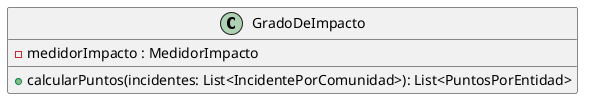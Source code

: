 @startuml
'https://plantuml.com/class-diagram

class GradoDeImpacto{
 - medidorImpacto : MedidorImpacto
 + calcularPuntos(incidentes: List<IncidentePorComunidad>): List<PuntosPorEntidad>
}

@enduml